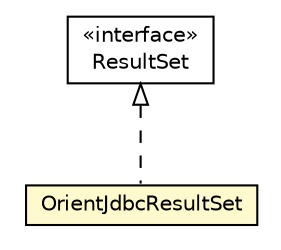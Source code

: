 #!/usr/local/bin/dot
#
# Class diagram 
# Generated by UMLGraph version R5_6-24-gf6e263 (http://www.umlgraph.org/)
#

digraph G {
	edge [fontname="Helvetica",fontsize=10,labelfontname="Helvetica",labelfontsize=10];
	node [fontname="Helvetica",fontsize=10,shape=plaintext];
	nodesep=0.25;
	ranksep=0.5;
	// com.orientechnologies.orient.jdbc.OrientJdbcResultSet
	c8103692 [label=<<table title="com.orientechnologies.orient.jdbc.OrientJdbcResultSet" border="0" cellborder="1" cellspacing="0" cellpadding="2" port="p" bgcolor="lemonChiffon" href="./OrientJdbcResultSet.html">
		<tr><td><table border="0" cellspacing="0" cellpadding="1">
<tr><td align="center" balign="center"> OrientJdbcResultSet </td></tr>
		</table></td></tr>
		</table>>, URL="./OrientJdbcResultSet.html", fontname="Helvetica", fontcolor="black", fontsize=10.0];
	//com.orientechnologies.orient.jdbc.OrientJdbcResultSet implements java.sql.ResultSet
	c8103766:p -> c8103692:p [dir=back,arrowtail=empty,style=dashed];
	// java.sql.ResultSet
	c8103766 [label=<<table title="java.sql.ResultSet" border="0" cellborder="1" cellspacing="0" cellpadding="2" port="p" href="http://java.sun.com/j2se/1.4.2/docs/api/java/sql/ResultSet.html">
		<tr><td><table border="0" cellspacing="0" cellpadding="1">
<tr><td align="center" balign="center"> &#171;interface&#187; </td></tr>
<tr><td align="center" balign="center"> ResultSet </td></tr>
		</table></td></tr>
		</table>>, URL="http://java.sun.com/j2se/1.4.2/docs/api/java/sql/ResultSet.html", fontname="Helvetica", fontcolor="black", fontsize=10.0];
}

